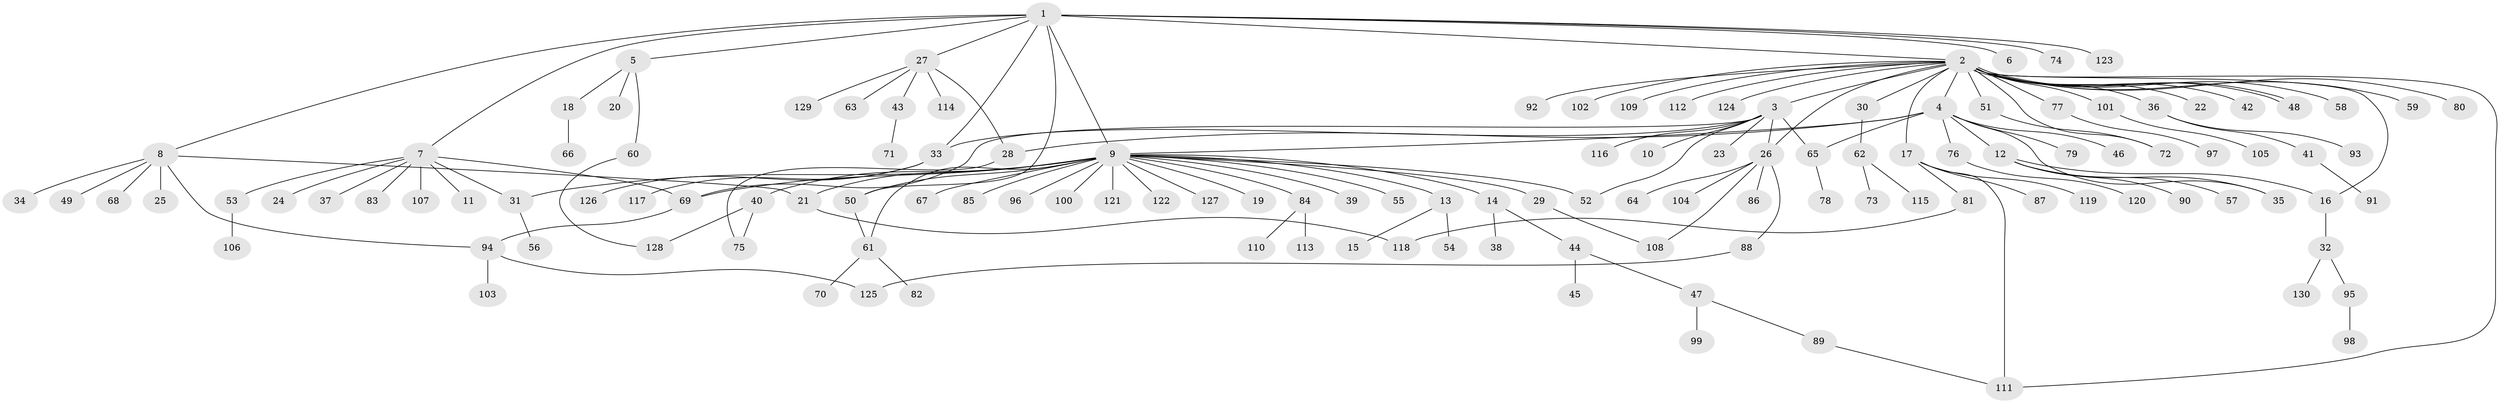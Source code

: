 // coarse degree distribution, {1: 0.8846153846153846, 3: 0.057692307692307696, 6: 0.019230769230769232, 26: 0.019230769230769232, 17: 0.019230769230769232}
// Generated by graph-tools (version 1.1) at 2025/51/03/04/25 21:51:26]
// undirected, 130 vertices, 153 edges
graph export_dot {
graph [start="1"]
  node [color=gray90,style=filled];
  1;
  2;
  3;
  4;
  5;
  6;
  7;
  8;
  9;
  10;
  11;
  12;
  13;
  14;
  15;
  16;
  17;
  18;
  19;
  20;
  21;
  22;
  23;
  24;
  25;
  26;
  27;
  28;
  29;
  30;
  31;
  32;
  33;
  34;
  35;
  36;
  37;
  38;
  39;
  40;
  41;
  42;
  43;
  44;
  45;
  46;
  47;
  48;
  49;
  50;
  51;
  52;
  53;
  54;
  55;
  56;
  57;
  58;
  59;
  60;
  61;
  62;
  63;
  64;
  65;
  66;
  67;
  68;
  69;
  70;
  71;
  72;
  73;
  74;
  75;
  76;
  77;
  78;
  79;
  80;
  81;
  82;
  83;
  84;
  85;
  86;
  87;
  88;
  89;
  90;
  91;
  92;
  93;
  94;
  95;
  96;
  97;
  98;
  99;
  100;
  101;
  102;
  103;
  104;
  105;
  106;
  107;
  108;
  109;
  110;
  111;
  112;
  113;
  114;
  115;
  116;
  117;
  118;
  119;
  120;
  121;
  122;
  123;
  124;
  125;
  126;
  127;
  128;
  129;
  130;
  1 -- 2;
  1 -- 5;
  1 -- 6;
  1 -- 7;
  1 -- 8;
  1 -- 9;
  1 -- 27;
  1 -- 33;
  1 -- 50;
  1 -- 74;
  1 -- 123;
  2 -- 3;
  2 -- 4;
  2 -- 16;
  2 -- 17;
  2 -- 22;
  2 -- 26;
  2 -- 30;
  2 -- 36;
  2 -- 42;
  2 -- 48;
  2 -- 48;
  2 -- 51;
  2 -- 58;
  2 -- 59;
  2 -- 72;
  2 -- 77;
  2 -- 80;
  2 -- 92;
  2 -- 101;
  2 -- 102;
  2 -- 109;
  2 -- 111;
  2 -- 112;
  2 -- 124;
  3 -- 10;
  3 -- 23;
  3 -- 26;
  3 -- 33;
  3 -- 52;
  3 -- 65;
  3 -- 69;
  3 -- 116;
  4 -- 9;
  4 -- 12;
  4 -- 28;
  4 -- 35;
  4 -- 46;
  4 -- 65;
  4 -- 76;
  4 -- 79;
  5 -- 18;
  5 -- 20;
  5 -- 60;
  7 -- 11;
  7 -- 24;
  7 -- 31;
  7 -- 37;
  7 -- 53;
  7 -- 69;
  7 -- 83;
  7 -- 107;
  8 -- 21;
  8 -- 25;
  8 -- 34;
  8 -- 49;
  8 -- 68;
  8 -- 94;
  9 -- 13;
  9 -- 14;
  9 -- 19;
  9 -- 21;
  9 -- 29;
  9 -- 31;
  9 -- 39;
  9 -- 40;
  9 -- 50;
  9 -- 52;
  9 -- 55;
  9 -- 61;
  9 -- 67;
  9 -- 69;
  9 -- 84;
  9 -- 85;
  9 -- 96;
  9 -- 100;
  9 -- 121;
  9 -- 122;
  9 -- 127;
  12 -- 16;
  12 -- 35;
  12 -- 57;
  12 -- 90;
  13 -- 15;
  13 -- 54;
  14 -- 38;
  14 -- 44;
  16 -- 32;
  17 -- 81;
  17 -- 87;
  17 -- 111;
  17 -- 119;
  18 -- 66;
  21 -- 118;
  26 -- 64;
  26 -- 86;
  26 -- 88;
  26 -- 104;
  26 -- 108;
  27 -- 28;
  27 -- 43;
  27 -- 63;
  27 -- 114;
  27 -- 129;
  28 -- 75;
  29 -- 108;
  30 -- 62;
  31 -- 56;
  32 -- 95;
  32 -- 130;
  33 -- 117;
  33 -- 126;
  36 -- 41;
  36 -- 93;
  40 -- 75;
  40 -- 128;
  41 -- 91;
  43 -- 71;
  44 -- 45;
  44 -- 47;
  47 -- 89;
  47 -- 99;
  50 -- 61;
  51 -- 72;
  53 -- 106;
  60 -- 128;
  61 -- 70;
  61 -- 82;
  62 -- 73;
  62 -- 115;
  65 -- 78;
  69 -- 94;
  76 -- 120;
  77 -- 97;
  81 -- 118;
  84 -- 110;
  84 -- 113;
  88 -- 125;
  89 -- 111;
  94 -- 103;
  94 -- 125;
  95 -- 98;
  101 -- 105;
}
